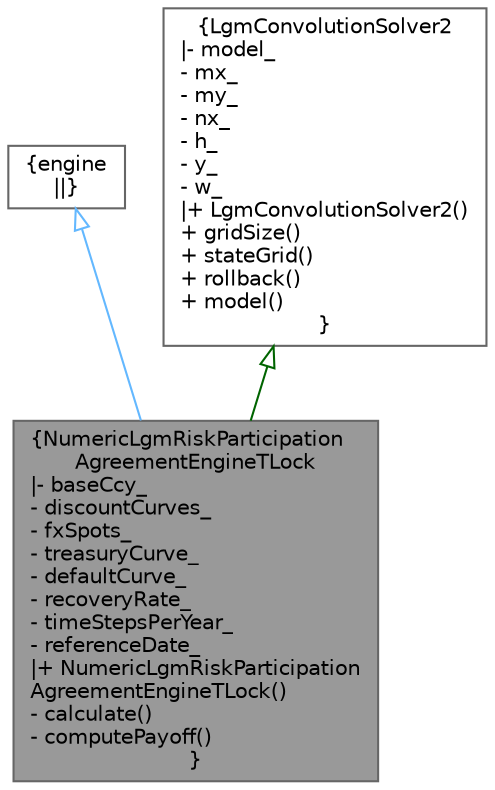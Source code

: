 digraph "NumericLgmRiskParticipationAgreementEngineTLock"
{
 // INTERACTIVE_SVG=YES
 // LATEX_PDF_SIZE
  bgcolor="transparent";
  edge [fontname=Helvetica,fontsize=10,labelfontname=Helvetica,labelfontsize=10];
  node [fontname=Helvetica,fontsize=10,shape=box,height=0.2,width=0.4];
  Node1 [label="{NumericLgmRiskParticipation\lAgreementEngineTLock\n|- baseCcy_\l- discountCurves_\l- fxSpots_\l- treasuryCurve_\l- defaultCurve_\l- recoveryRate_\l- timeStepsPerYear_\l- referenceDate_\l|+ NumericLgmRiskParticipation\lAgreementEngineTLock()\l- calculate()\l- computePayoff()\l}",height=0.2,width=0.4,color="gray40", fillcolor="grey60", style="filled", fontcolor="black",tooltip=" "];
  Node2 -> Node1 [dir="back",color="steelblue1",style="solid",arrowtail="onormal"];
  Node2 [label="{engine\n||}",height=0.2,width=0.4,color="gray40", fillcolor="white", style="filled",URL="C:/dev/ORE/documentation/QuantExt/doc/quantext.tag$class_quant_ext_1_1_risk_participation_agreement_t_lock_1_1engine.html",tooltip=" "];
  Node3 -> Node1 [dir="back",color="darkgreen",style="solid",arrowtail="onormal"];
  Node3 [label="{LgmConvolutionSolver2\n|- model_\l- mx_\l- my_\l- nx_\l- h_\l- y_\l- w_\l|+ LgmConvolutionSolver2()\l+ gridSize()\l+ stateGrid()\l+ rollback()\l+ model()\l}",height=0.2,width=0.4,color="gray40", fillcolor="white", style="filled",URL="C:/dev/ORE/documentation/QuantExt/doc/quantext.tag$class_quant_ext_1_1_lgm_convolution_solver2.html",tooltip=" "];
}

